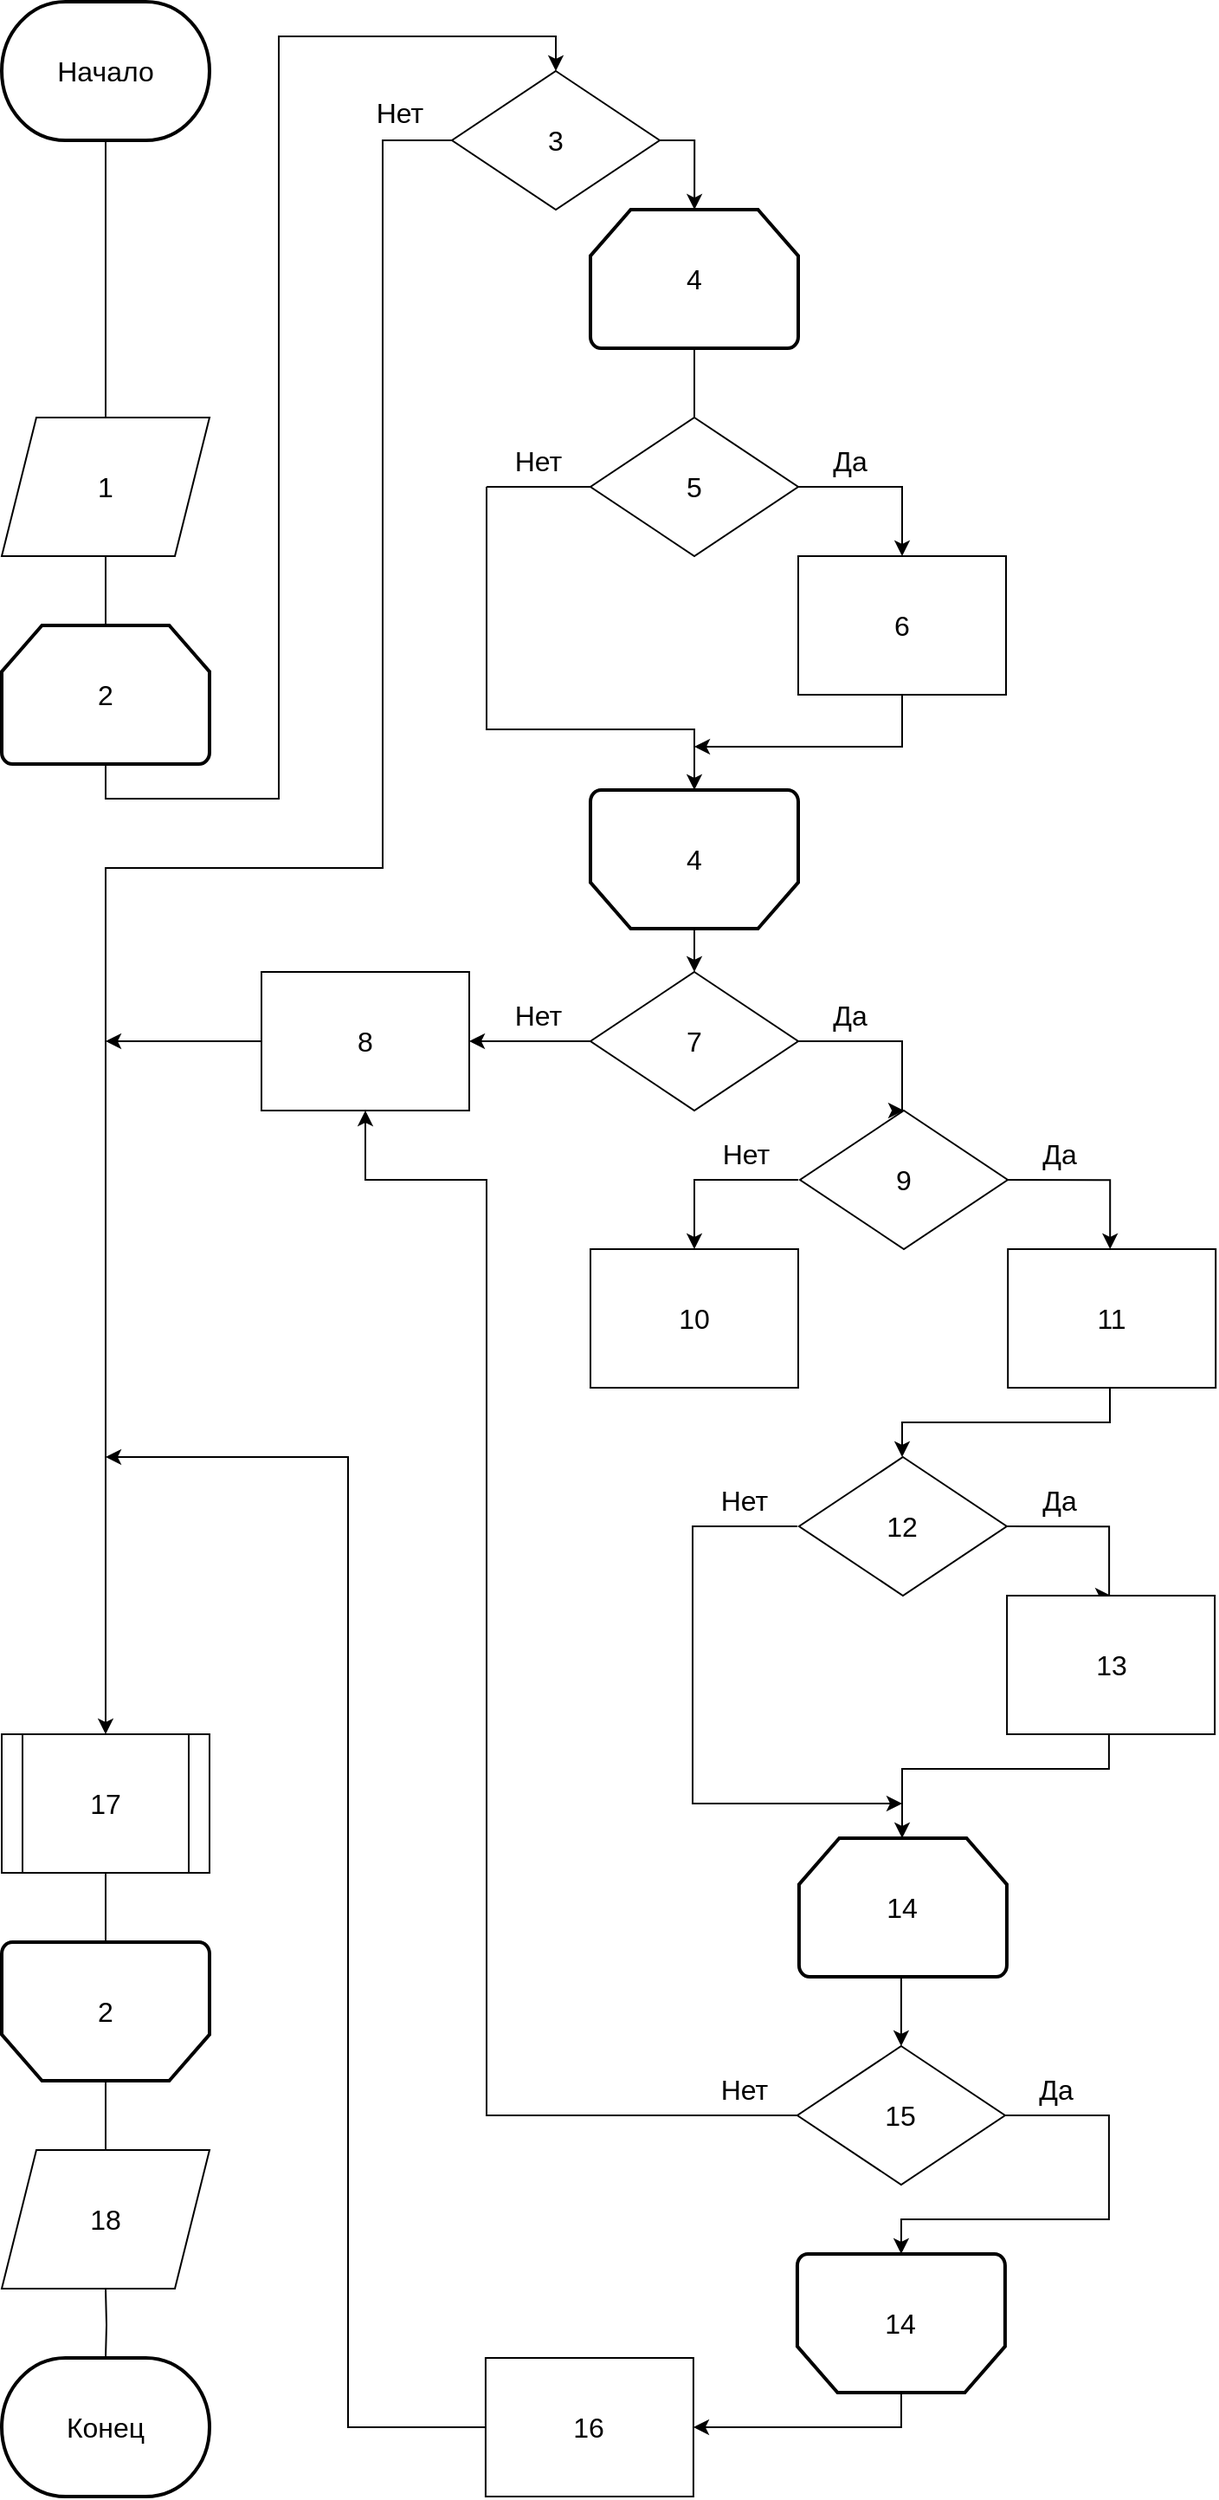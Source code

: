 <mxfile version="20.5.1" type="device"><diagram id="bapP7203xiMq4pGoNxuJ" name="Страница 1"><mxGraphModel dx="2595" dy="1308" grid="1" gridSize="10" guides="1" tooltips="1" connect="1" arrows="1" fold="1" page="1" pageScale="1" pageWidth="827" pageHeight="1169" math="0" shadow="0"><root><mxCell id="0"/><mxCell id="1" parent="0"/><mxCell id="xWibM8Qsefz-QHoGnPLA-285" style="edgeStyle=orthogonalEdgeStyle;rounded=0;orthogonalLoop=1;jettySize=auto;html=1;entryX=0.5;entryY=0;entryDx=0;entryDy=0;fontSize=16;endArrow=none;endFill=0;" edge="1" parent="1" source="xWibM8Qsefz-QHoGnPLA-180" target="xWibM8Qsefz-QHoGnPLA-193"><mxGeometry relative="1" as="geometry"/></mxCell><mxCell id="xWibM8Qsefz-QHoGnPLA-180" value="&lt;font style=&quot;font-size: 16px;&quot;&gt;Начало&lt;/font&gt;" style="strokeWidth=2;html=1;shape=mxgraph.flowchart.terminator;whiteSpace=wrap;" vertex="1" parent="1"><mxGeometry x="720" y="240" width="120" height="80" as="geometry"/></mxCell><mxCell id="xWibM8Qsefz-QHoGnPLA-183" style="edgeStyle=orthogonalEdgeStyle;rounded=0;orthogonalLoop=1;jettySize=auto;html=1;fontSize=16;endArrow=classic;endFill=1;entryX=0.5;entryY=0;entryDx=0;entryDy=0;" edge="1" parent="1" source="xWibM8Qsefz-QHoGnPLA-184" target="xWibM8Qsefz-QHoGnPLA-196"><mxGeometry relative="1" as="geometry"><mxPoint x="980" y="360" as="targetPoint"/><Array as="points"><mxPoint x="780" y="700"/><mxPoint x="880" y="700"/><mxPoint x="880" y="260"/><mxPoint x="1040" y="260"/></Array></mxGeometry></mxCell><mxCell id="xWibM8Qsefz-QHoGnPLA-184" value="2" style="strokeWidth=2;html=1;shape=mxgraph.flowchart.loop_limit;whiteSpace=wrap;fontSize=16;" vertex="1" parent="1"><mxGeometry x="720" y="600" width="120" height="80" as="geometry"/></mxCell><mxCell id="xWibM8Qsefz-QHoGnPLA-187" style="edgeStyle=orthogonalEdgeStyle;rounded=0;orthogonalLoop=1;jettySize=auto;html=1;entryX=0.5;entryY=0;entryDx=0;entryDy=0;fontSize=16;endArrow=none;endFill=0;" edge="1" parent="1" source="xWibM8Qsefz-QHoGnPLA-188"><mxGeometry relative="1" as="geometry"><mxPoint x="780" y="1480" as="targetPoint"/></mxGeometry></mxCell><mxCell id="xWibM8Qsefz-QHoGnPLA-188" value="" style="strokeWidth=2;html=1;shape=mxgraph.flowchart.loop_limit;whiteSpace=wrap;fontSize=16;rotation=-180;" vertex="1" parent="1"><mxGeometry x="720" y="1360" width="120" height="80" as="geometry"/></mxCell><mxCell id="xWibM8Qsefz-QHoGnPLA-189" value="2" style="text;html=1;strokeColor=none;fillColor=none;align=center;verticalAlign=middle;whiteSpace=wrap;rounded=0;fontSize=16;" vertex="1" parent="1"><mxGeometry x="750" y="1385" width="60" height="30" as="geometry"/></mxCell><mxCell id="xWibM8Qsefz-QHoGnPLA-190" style="edgeStyle=orthogonalEdgeStyle;rounded=0;orthogonalLoop=1;jettySize=auto;html=1;entryX=0.5;entryY=0;entryDx=0;entryDy=0;entryPerimeter=0;fontSize=16;endArrow=none;endFill=0;" edge="1" parent="1" target="xWibM8Qsefz-QHoGnPLA-191"><mxGeometry relative="1" as="geometry"><mxPoint x="780" y="1560" as="sourcePoint"/></mxGeometry></mxCell><mxCell id="xWibM8Qsefz-QHoGnPLA-191" value="&lt;font style=&quot;font-size: 16px;&quot;&gt;Конец&lt;/font&gt;" style="strokeWidth=2;html=1;shape=mxgraph.flowchart.terminator;whiteSpace=wrap;" vertex="1" parent="1"><mxGeometry x="720" y="1600" width="120" height="80" as="geometry"/></mxCell><mxCell id="xWibM8Qsefz-QHoGnPLA-195" style="edgeStyle=orthogonalEdgeStyle;rounded=0;orthogonalLoop=1;jettySize=auto;html=1;entryX=0.5;entryY=0;entryDx=0;entryDy=0;entryPerimeter=0;fontSize=16;endArrow=none;endFill=0;" edge="1" parent="1" source="xWibM8Qsefz-QHoGnPLA-193" target="xWibM8Qsefz-QHoGnPLA-184"><mxGeometry relative="1" as="geometry"/></mxCell><mxCell id="xWibM8Qsefz-QHoGnPLA-193" value="1" style="shape=parallelogram;perimeter=parallelogramPerimeter;whiteSpace=wrap;html=1;fixedSize=1;fontSize=16;" vertex="1" parent="1"><mxGeometry x="720" y="480" width="120" height="80" as="geometry"/></mxCell><mxCell id="xWibM8Qsefz-QHoGnPLA-241" style="edgeStyle=orthogonalEdgeStyle;rounded=0;orthogonalLoop=1;jettySize=auto;html=1;fontSize=16;endArrow=classic;endFill=1;entryX=0.5;entryY=0;entryDx=0;entryDy=0;" edge="1" parent="1" source="xWibM8Qsefz-QHoGnPLA-196" target="xWibM8Qsefz-QHoGnPLA-268"><mxGeometry relative="1" as="geometry"><mxPoint x="1160" y="1040" as="targetPoint"/><Array as="points"><mxPoint x="940" y="320"/><mxPoint x="940" y="740"/><mxPoint x="780" y="740"/></Array></mxGeometry></mxCell><mxCell id="xWibM8Qsefz-QHoGnPLA-244" style="edgeStyle=orthogonalEdgeStyle;rounded=0;orthogonalLoop=1;jettySize=auto;html=1;fontSize=16;endArrow=classic;endFill=1;" edge="1" parent="1" source="xWibM8Qsefz-QHoGnPLA-196"><mxGeometry relative="1" as="geometry"><mxPoint x="1120.059" y="360.039" as="targetPoint"/><Array as="points"><mxPoint x="1120" y="320"/></Array></mxGeometry></mxCell><mxCell id="xWibM8Qsefz-QHoGnPLA-196" value="3" style="rhombus;whiteSpace=wrap;html=1;fontSize=16;" vertex="1" parent="1"><mxGeometry x="980" y="280" width="120" height="80" as="geometry"/></mxCell><mxCell id="xWibM8Qsefz-QHoGnPLA-242" value="Нет" style="text;html=1;strokeColor=none;fillColor=none;align=center;verticalAlign=middle;whiteSpace=wrap;rounded=0;fontSize=16;" vertex="1" parent="1"><mxGeometry x="920" y="289" width="60" height="30" as="geometry"/></mxCell><mxCell id="xWibM8Qsefz-QHoGnPLA-249" style="edgeStyle=orthogonalEdgeStyle;rounded=0;orthogonalLoop=1;jettySize=auto;html=1;entryX=0.5;entryY=0;entryDx=0;entryDy=0;fontSize=16;endArrow=none;endFill=0;" edge="1" parent="1" source="xWibM8Qsefz-QHoGnPLA-245" target="xWibM8Qsefz-QHoGnPLA-248"><mxGeometry relative="1" as="geometry"/></mxCell><mxCell id="xWibM8Qsefz-QHoGnPLA-245" value="4" style="strokeWidth=2;html=1;shape=mxgraph.flowchart.loop_limit;whiteSpace=wrap;fontSize=16;" vertex="1" parent="1"><mxGeometry x="1060" y="360" width="120" height="80" as="geometry"/></mxCell><mxCell id="xWibM8Qsefz-QHoGnPLA-264" style="edgeStyle=orthogonalEdgeStyle;rounded=0;orthogonalLoop=1;jettySize=auto;html=1;entryX=0.5;entryY=0;entryDx=0;entryDy=0;fontSize=16;endArrow=classic;endFill=1;" edge="1" parent="1" source="xWibM8Qsefz-QHoGnPLA-246" target="xWibM8Qsefz-QHoGnPLA-274"><mxGeometry relative="1" as="geometry"><mxPoint x="1120" y="805" as="targetPoint"/></mxGeometry></mxCell><mxCell id="xWibM8Qsefz-QHoGnPLA-246" value="" style="strokeWidth=2;html=1;shape=mxgraph.flowchart.loop_limit;whiteSpace=wrap;fontSize=16;rotation=-180;" vertex="1" parent="1"><mxGeometry x="1060" y="695" width="120" height="80" as="geometry"/></mxCell><mxCell id="xWibM8Qsefz-QHoGnPLA-247" value="4" style="text;html=1;strokeColor=none;fillColor=none;align=center;verticalAlign=middle;whiteSpace=wrap;rounded=0;fontSize=16;" vertex="1" parent="1"><mxGeometry x="1090" y="720" width="60" height="30" as="geometry"/></mxCell><mxCell id="xWibM8Qsefz-QHoGnPLA-251" style="edgeStyle=orthogonalEdgeStyle;rounded=0;orthogonalLoop=1;jettySize=auto;html=1;entryX=0.5;entryY=0;entryDx=0;entryDy=0;fontSize=16;endArrow=classic;endFill=1;" edge="1" parent="1" source="xWibM8Qsefz-QHoGnPLA-248" target="xWibM8Qsefz-QHoGnPLA-250"><mxGeometry relative="1" as="geometry"><Array as="points"><mxPoint x="1240" y="520"/><mxPoint x="1240" y="560"/></Array></mxGeometry></mxCell><mxCell id="xWibM8Qsefz-QHoGnPLA-254" style="edgeStyle=orthogonalEdgeStyle;rounded=0;orthogonalLoop=1;jettySize=auto;html=1;fontSize=16;endArrow=classic;endFill=1;entryX=0.5;entryY=1;entryDx=0;entryDy=0;entryPerimeter=0;startArrow=none;" edge="1" parent="1" source="xWibM8Qsefz-QHoGnPLA-257" target="xWibM8Qsefz-QHoGnPLA-246"><mxGeometry relative="1" as="geometry"><mxPoint x="1000.059" y="600.039" as="targetPoint"/><Array as="points"><mxPoint x="1000" y="660"/><mxPoint x="1120" y="660"/></Array></mxGeometry></mxCell><mxCell id="xWibM8Qsefz-QHoGnPLA-248" value="5" style="rhombus;whiteSpace=wrap;html=1;fontSize=16;" vertex="1" parent="1"><mxGeometry x="1060" y="480" width="120" height="80" as="geometry"/></mxCell><mxCell id="xWibM8Qsefz-QHoGnPLA-260" style="edgeStyle=orthogonalEdgeStyle;rounded=0;orthogonalLoop=1;jettySize=auto;html=1;fontSize=16;endArrow=classic;endFill=1;" edge="1" parent="1" source="xWibM8Qsefz-QHoGnPLA-250"><mxGeometry relative="1" as="geometry"><mxPoint x="1120" y="670" as="targetPoint"/><Array as="points"><mxPoint x="1240" y="670"/></Array></mxGeometry></mxCell><mxCell id="xWibM8Qsefz-QHoGnPLA-250" value="6" style="whiteSpace=wrap;html=1;fontSize=16;" vertex="1" parent="1"><mxGeometry x="1180" y="560" width="120" height="80" as="geometry"/></mxCell><mxCell id="xWibM8Qsefz-QHoGnPLA-252" value="Да" style="text;html=1;strokeColor=none;fillColor=none;align=center;verticalAlign=middle;whiteSpace=wrap;rounded=0;fontSize=16;" vertex="1" parent="1"><mxGeometry x="1180" y="490" width="60" height="30" as="geometry"/></mxCell><mxCell id="xWibM8Qsefz-QHoGnPLA-257" value="Нет" style="text;html=1;strokeColor=none;fillColor=none;align=center;verticalAlign=middle;whiteSpace=wrap;rounded=0;fontSize=16;" vertex="1" parent="1"><mxGeometry x="1000" y="490" width="60" height="30" as="geometry"/></mxCell><mxCell id="xWibM8Qsefz-QHoGnPLA-258" value="" style="edgeStyle=orthogonalEdgeStyle;rounded=0;orthogonalLoop=1;jettySize=auto;html=1;fontSize=16;endArrow=none;endFill=1;entryX=0.5;entryY=1;entryDx=0;entryDy=0;entryPerimeter=0;" edge="1" parent="1" source="xWibM8Qsefz-QHoGnPLA-248" target="xWibM8Qsefz-QHoGnPLA-257"><mxGeometry relative="1" as="geometry"><mxPoint x="1060.088" y="520.059" as="sourcePoint"/><mxPoint x="1120" y="695" as="targetPoint"/><Array as="points"><mxPoint x="1000" y="520"/></Array></mxGeometry></mxCell><mxCell id="xWibM8Qsefz-QHoGnPLA-269" style="edgeStyle=orthogonalEdgeStyle;rounded=0;orthogonalLoop=1;jettySize=auto;html=1;entryX=0.5;entryY=1;entryDx=0;entryDy=0;entryPerimeter=0;fontSize=16;endArrow=none;endFill=0;" edge="1" parent="1" source="xWibM8Qsefz-QHoGnPLA-268" target="xWibM8Qsefz-QHoGnPLA-188"><mxGeometry relative="1" as="geometry"/></mxCell><mxCell id="xWibM8Qsefz-QHoGnPLA-268" value="17" style="shape=process;whiteSpace=wrap;html=1;backgroundOutline=1;fontSize=16;" vertex="1" parent="1"><mxGeometry x="720" y="1240" width="120" height="80" as="geometry"/></mxCell><mxCell id="xWibM8Qsefz-QHoGnPLA-272" style="edgeStyle=orthogonalEdgeStyle;rounded=0;orthogonalLoop=1;jettySize=auto;html=1;entryX=0.5;entryY=0;entryDx=0;entryDy=0;fontSize=16;endArrow=classic;endFill=1;" edge="1" parent="1" source="xWibM8Qsefz-QHoGnPLA-274"><mxGeometry relative="1" as="geometry"><mxPoint x="1241" y="880" as="targetPoint"/><Array as="points"><mxPoint x="1240" y="840"/><mxPoint x="1240" y="880"/></Array></mxGeometry></mxCell><mxCell id="xWibM8Qsefz-QHoGnPLA-281" style="edgeStyle=orthogonalEdgeStyle;rounded=0;orthogonalLoop=1;jettySize=auto;html=1;entryX=1;entryY=0.5;entryDx=0;entryDy=0;fontSize=16;endArrow=classic;endFill=1;" edge="1" parent="1" source="xWibM8Qsefz-QHoGnPLA-274" target="xWibM8Qsefz-QHoGnPLA-280"><mxGeometry relative="1" as="geometry"><Array as="points"><mxPoint x="990" y="840"/><mxPoint x="990" y="840"/></Array></mxGeometry></mxCell><mxCell id="xWibM8Qsefz-QHoGnPLA-274" value="7" style="rhombus;whiteSpace=wrap;html=1;fontSize=16;" vertex="1" parent="1"><mxGeometry x="1060" y="800" width="120" height="80" as="geometry"/></mxCell><mxCell id="xWibM8Qsefz-QHoGnPLA-277" value="Да" style="text;html=1;strokeColor=none;fillColor=none;align=center;verticalAlign=middle;whiteSpace=wrap;rounded=0;fontSize=16;" vertex="1" parent="1"><mxGeometry x="1180" y="810" width="60" height="30" as="geometry"/></mxCell><mxCell id="xWibM8Qsefz-QHoGnPLA-278" value="Нет" style="text;html=1;strokeColor=none;fillColor=none;align=center;verticalAlign=middle;whiteSpace=wrap;rounded=0;fontSize=16;" vertex="1" parent="1"><mxGeometry x="1000" y="810" width="60" height="30" as="geometry"/></mxCell><mxCell id="xWibM8Qsefz-QHoGnPLA-323" style="edgeStyle=orthogonalEdgeStyle;rounded=0;orthogonalLoop=1;jettySize=auto;html=1;fontSize=16;endArrow=classic;endFill=1;" edge="1" parent="1" source="xWibM8Qsefz-QHoGnPLA-280"><mxGeometry relative="1" as="geometry"><mxPoint x="780" y="840" as="targetPoint"/></mxGeometry></mxCell><mxCell id="xWibM8Qsefz-QHoGnPLA-280" value="8" style="whiteSpace=wrap;html=1;fontSize=16;" vertex="1" parent="1"><mxGeometry x="870" y="800" width="120" height="80" as="geometry"/></mxCell><mxCell id="xWibM8Qsefz-QHoGnPLA-282" value="18" style="shape=parallelogram;perimeter=parallelogramPerimeter;whiteSpace=wrap;html=1;fixedSize=1;fontSize=16;" vertex="1" parent="1"><mxGeometry x="720" y="1480" width="120" height="80" as="geometry"/></mxCell><mxCell id="xWibM8Qsefz-QHoGnPLA-301" style="edgeStyle=orthogonalEdgeStyle;rounded=0;orthogonalLoop=1;jettySize=auto;html=1;fontSize=16;endArrow=classic;endFill=1;" edge="1" parent="1"><mxGeometry relative="1" as="geometry"><mxPoint x="1239.46" y="1420" as="targetPoint"/><Array as="points"><mxPoint x="1239.46" y="1380"/></Array><mxPoint x="1239.46" y="1380" as="sourcePoint"/></mxGeometry></mxCell><mxCell id="xWibM8Qsefz-QHoGnPLA-302" value="14" style="strokeWidth=2;html=1;shape=mxgraph.flowchart.loop_limit;whiteSpace=wrap;fontSize=16;" vertex="1" parent="1"><mxGeometry x="1180.46" y="1300" width="120" height="80" as="geometry"/></mxCell><mxCell id="xWibM8Qsefz-QHoGnPLA-303" style="edgeStyle=orthogonalEdgeStyle;rounded=0;orthogonalLoop=1;jettySize=auto;html=1;fontSize=16;endArrow=classic;endFill=1;" edge="1" parent="1" source="xWibM8Qsefz-QHoGnPLA-305"><mxGeometry relative="1" as="geometry"><mxPoint x="1239.46" y="1540" as="targetPoint"/><Array as="points"><mxPoint x="1359.46" y="1460"/><mxPoint x="1359.46" y="1520"/><mxPoint x="1239.46" y="1520"/></Array></mxGeometry></mxCell><mxCell id="xWibM8Qsefz-QHoGnPLA-304" style="edgeStyle=orthogonalEdgeStyle;rounded=0;orthogonalLoop=1;jettySize=auto;html=1;entryX=0.5;entryY=1;entryDx=0;entryDy=0;fontSize=16;endArrow=classic;endFill=1;" edge="1" parent="1" source="xWibM8Qsefz-QHoGnPLA-305" target="xWibM8Qsefz-QHoGnPLA-280"><mxGeometry relative="1" as="geometry"><mxPoint x="1000.46" y="1380" as="targetPoint"/><Array as="points"><mxPoint x="1000" y="1460"/><mxPoint x="1000" y="920"/><mxPoint x="930" y="920"/></Array></mxGeometry></mxCell><mxCell id="xWibM8Qsefz-QHoGnPLA-305" value="15" style="rhombus;whiteSpace=wrap;html=1;fontSize=16;" vertex="1" parent="1"><mxGeometry x="1179.46" y="1420" width="120" height="80" as="geometry"/></mxCell><mxCell id="xWibM8Qsefz-QHoGnPLA-306" value="Да" style="text;html=1;strokeColor=none;fillColor=none;align=center;verticalAlign=middle;whiteSpace=wrap;rounded=0;fontSize=16;" vertex="1" parent="1"><mxGeometry x="1299.46" y="1430" width="60" height="30" as="geometry"/></mxCell><mxCell id="xWibM8Qsefz-QHoGnPLA-307" value="Нет" style="text;html=1;strokeColor=none;fillColor=none;align=center;verticalAlign=middle;whiteSpace=wrap;rounded=0;fontSize=16;" vertex="1" parent="1"><mxGeometry x="1119.46" y="1430" width="60" height="30" as="geometry"/></mxCell><mxCell id="xWibM8Qsefz-QHoGnPLA-338" style="edgeStyle=orthogonalEdgeStyle;rounded=0;orthogonalLoop=1;jettySize=auto;html=1;fontSize=16;endArrow=classic;endFill=1;" edge="1" parent="1" source="xWibM8Qsefz-QHoGnPLA-308" target="xWibM8Qsefz-QHoGnPLA-336"><mxGeometry relative="1" as="geometry"><Array as="points"><mxPoint x="1240" y="1640"/></Array></mxGeometry></mxCell><mxCell id="xWibM8Qsefz-QHoGnPLA-308" value="" style="strokeWidth=2;html=1;shape=mxgraph.flowchart.loop_limit;whiteSpace=wrap;fontSize=16;rotation=-180;" vertex="1" parent="1"><mxGeometry x="1179.46" y="1540" width="120" height="80" as="geometry"/></mxCell><mxCell id="xWibM8Qsefz-QHoGnPLA-309" value="14" style="text;html=1;strokeColor=none;fillColor=none;align=center;verticalAlign=middle;whiteSpace=wrap;rounded=0;fontSize=16;" vertex="1" parent="1"><mxGeometry x="1209.46" y="1565" width="60" height="30" as="geometry"/></mxCell><mxCell id="xWibM8Qsefz-QHoGnPLA-310" value="9" style="rhombus;whiteSpace=wrap;html=1;fontSize=16;" vertex="1" parent="1"><mxGeometry x="1181" y="880" width="120" height="80" as="geometry"/></mxCell><mxCell id="xWibM8Qsefz-QHoGnPLA-313" style="edgeStyle=orthogonalEdgeStyle;rounded=0;orthogonalLoop=1;jettySize=auto;html=1;entryX=0.5;entryY=0;entryDx=0;entryDy=0;fontSize=16;endArrow=classic;endFill=1;" edge="1" parent="1"><mxGeometry relative="1" as="geometry"><mxPoint x="1300.002" y="920.059" as="sourcePoint"/><mxPoint x="1361.09" y="960" as="targetPoint"/><Array as="points"><mxPoint x="1360.09" y="920"/><mxPoint x="1360.09" y="960"/></Array></mxGeometry></mxCell><mxCell id="xWibM8Qsefz-QHoGnPLA-314" value="Да" style="text;html=1;strokeColor=none;fillColor=none;align=center;verticalAlign=middle;whiteSpace=wrap;rounded=0;fontSize=16;" vertex="1" parent="1"><mxGeometry x="1301.09" y="889.94" width="60" height="30" as="geometry"/></mxCell><mxCell id="xWibM8Qsefz-QHoGnPLA-316" style="edgeStyle=orthogonalEdgeStyle;rounded=0;orthogonalLoop=1;jettySize=auto;html=1;entryX=0.5;entryY=0;entryDx=0;entryDy=0;fontSize=16;endArrow=classic;endFill=1;" edge="1" parent="1"><mxGeometry relative="1" as="geometry"><mxPoint x="1180" y="920" as="sourcePoint"/><mxPoint x="1120" y="960" as="targetPoint"/><Array as="points"><mxPoint x="1120" y="920"/></Array></mxGeometry></mxCell><mxCell id="xWibM8Qsefz-QHoGnPLA-317" value="Нет" style="text;html=1;strokeColor=none;fillColor=none;align=center;verticalAlign=middle;whiteSpace=wrap;rounded=0;fontSize=16;" vertex="1" parent="1"><mxGeometry x="1120" y="890" width="60" height="30" as="geometry"/></mxCell><mxCell id="xWibM8Qsefz-QHoGnPLA-320" value="10" style="whiteSpace=wrap;html=1;fontSize=16;" vertex="1" parent="1"><mxGeometry x="1060" y="960" width="120" height="80" as="geometry"/></mxCell><mxCell id="xWibM8Qsefz-QHoGnPLA-325" style="edgeStyle=orthogonalEdgeStyle;rounded=0;orthogonalLoop=1;jettySize=auto;html=1;fontSize=16;endArrow=classic;endFill=1;" edge="1" parent="1" source="xWibM8Qsefz-QHoGnPLA-321"><mxGeometry relative="1" as="geometry"><mxPoint x="1240" y="1080" as="targetPoint"/><Array as="points"><mxPoint x="1360" y="1060"/><mxPoint x="1240" y="1060"/></Array></mxGeometry></mxCell><mxCell id="xWibM8Qsefz-QHoGnPLA-321" value="11" style="whiteSpace=wrap;html=1;fontSize=16;" vertex="1" parent="1"><mxGeometry x="1301.09" y="960" width="120" height="80" as="geometry"/></mxCell><mxCell id="xWibM8Qsefz-QHoGnPLA-326" value="12" style="rhombus;whiteSpace=wrap;html=1;fontSize=16;" vertex="1" parent="1"><mxGeometry x="1180.46" y="1080" width="120" height="80" as="geometry"/></mxCell><mxCell id="xWibM8Qsefz-QHoGnPLA-327" style="edgeStyle=orthogonalEdgeStyle;rounded=0;orthogonalLoop=1;jettySize=auto;html=1;entryX=0.5;entryY=0;entryDx=0;entryDy=0;fontSize=16;endArrow=classic;endFill=1;" edge="1" parent="1"><mxGeometry relative="1" as="geometry"><mxPoint x="1299.462" y="1120.059" as="sourcePoint"/><mxPoint x="1360.55" y="1160.0" as="targetPoint"/><Array as="points"><mxPoint x="1359.55" y="1120"/><mxPoint x="1359.55" y="1160"/></Array></mxGeometry></mxCell><mxCell id="xWibM8Qsefz-QHoGnPLA-328" value="Да" style="text;html=1;strokeColor=none;fillColor=none;align=center;verticalAlign=middle;whiteSpace=wrap;rounded=0;fontSize=16;" vertex="1" parent="1"><mxGeometry x="1300.55" y="1089.94" width="60" height="30" as="geometry"/></mxCell><mxCell id="xWibM8Qsefz-QHoGnPLA-329" style="edgeStyle=orthogonalEdgeStyle;rounded=0;orthogonalLoop=1;jettySize=auto;html=1;fontSize=16;endArrow=classic;endFill=1;" edge="1" parent="1"><mxGeometry relative="1" as="geometry"><mxPoint x="1179.46" y="1120.0" as="sourcePoint"/><mxPoint x="1240" y="1280" as="targetPoint"/><Array as="points"><mxPoint x="1119" y="1120"/><mxPoint x="1119" y="1280"/></Array></mxGeometry></mxCell><mxCell id="xWibM8Qsefz-QHoGnPLA-330" value="Нет" style="text;html=1;strokeColor=none;fillColor=none;align=center;verticalAlign=middle;whiteSpace=wrap;rounded=0;fontSize=16;" vertex="1" parent="1"><mxGeometry x="1119.46" y="1090" width="60" height="30" as="geometry"/></mxCell><mxCell id="xWibM8Qsefz-QHoGnPLA-332" style="edgeStyle=orthogonalEdgeStyle;rounded=0;orthogonalLoop=1;jettySize=auto;html=1;fontSize=16;endArrow=classic;endFill=1;" edge="1" parent="1" source="xWibM8Qsefz-QHoGnPLA-333"><mxGeometry relative="1" as="geometry"><mxPoint x="1240" y="1300" as="targetPoint"/><Array as="points"><mxPoint x="1359.46" y="1260"/><mxPoint x="1239.46" y="1260"/></Array></mxGeometry></mxCell><mxCell id="xWibM8Qsefz-QHoGnPLA-333" value="13" style="whiteSpace=wrap;html=1;fontSize=16;" vertex="1" parent="1"><mxGeometry x="1300.55" y="1160" width="120" height="80" as="geometry"/></mxCell><mxCell id="xWibM8Qsefz-QHoGnPLA-340" style="edgeStyle=orthogonalEdgeStyle;rounded=0;orthogonalLoop=1;jettySize=auto;html=1;fontSize=16;endArrow=classic;endFill=1;" edge="1" parent="1" source="xWibM8Qsefz-QHoGnPLA-336"><mxGeometry relative="1" as="geometry"><mxPoint x="780" y="1080" as="targetPoint"/><Array as="points"><mxPoint x="920" y="1640"/><mxPoint x="920" y="1080"/></Array></mxGeometry></mxCell><mxCell id="xWibM8Qsefz-QHoGnPLA-336" value="16" style="rounded=0;whiteSpace=wrap;html=1;fontSize=16;" vertex="1" parent="1"><mxGeometry x="999.46" y="1600" width="120" height="80" as="geometry"/></mxCell></root></mxGraphModel></diagram></mxfile>